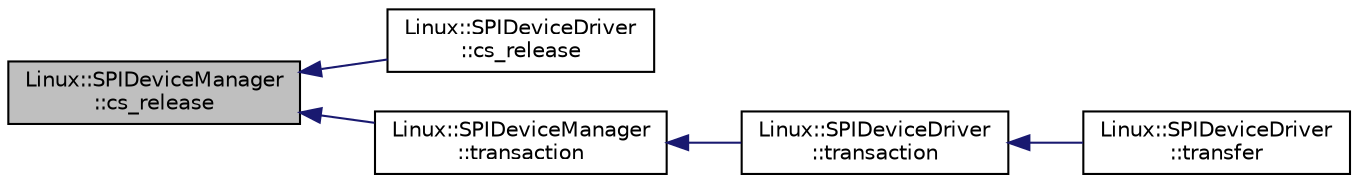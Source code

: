 digraph "Linux::SPIDeviceManager::cs_release"
{
 // INTERACTIVE_SVG=YES
  edge [fontname="Helvetica",fontsize="10",labelfontname="Helvetica",labelfontsize="10"];
  node [fontname="Helvetica",fontsize="10",shape=record];
  rankdir="LR";
  Node1 [label="Linux::SPIDeviceManager\l::cs_release",height=0.2,width=0.4,color="black", fillcolor="grey75", style="filled", fontcolor="black"];
  Node1 -> Node2 [dir="back",color="midnightblue",fontsize="10",style="solid",fontname="Helvetica"];
  Node2 [label="Linux::SPIDeviceDriver\l::cs_release",height=0.2,width=0.4,color="black", fillcolor="white", style="filled",URL="$classLinux_1_1SPIDeviceDriver.html#a5976ce04013f22023082bd2b95cd8fdd"];
  Node1 -> Node3 [dir="back",color="midnightblue",fontsize="10",style="solid",fontname="Helvetica"];
  Node3 [label="Linux::SPIDeviceManager\l::transaction",height=0.2,width=0.4,color="black", fillcolor="white", style="filled",URL="$classLinux_1_1SPIDeviceManager.html#aa1caa36b5f4118caae9486979df83332"];
  Node3 -> Node4 [dir="back",color="midnightblue",fontsize="10",style="solid",fontname="Helvetica"];
  Node4 [label="Linux::SPIDeviceDriver\l::transaction",height=0.2,width=0.4,color="black", fillcolor="white", style="filled",URL="$classLinux_1_1SPIDeviceDriver.html#a7186697231f24641805eb66c995c3d1d"];
  Node4 -> Node5 [dir="back",color="midnightblue",fontsize="10",style="solid",fontname="Helvetica"];
  Node5 [label="Linux::SPIDeviceDriver\l::transfer",height=0.2,width=0.4,color="black", fillcolor="white", style="filled",URL="$classLinux_1_1SPIDeviceDriver.html#a1a003a2e02d1016ec588ec784f13d2f0"];
}
